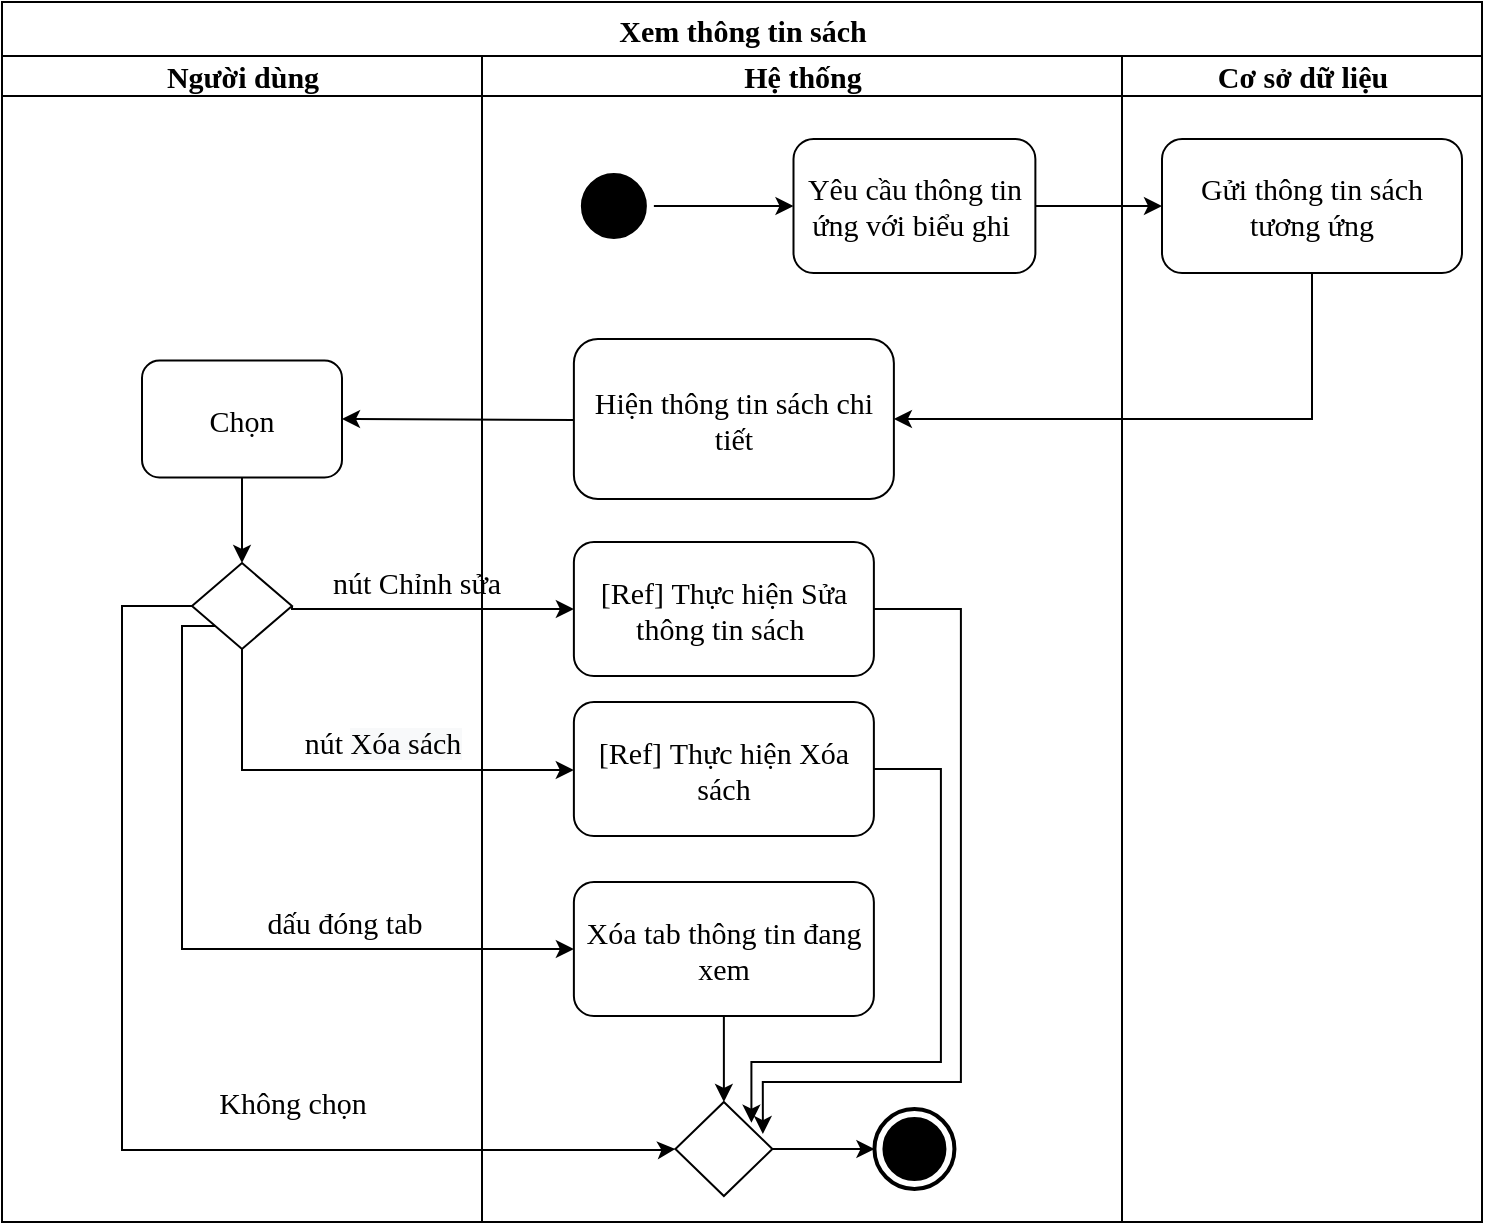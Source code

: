 <mxfile version="13.3.0" type="device"><diagram id="8VUYHRGgps18awLq4q4d" name="Page-1"><mxGraphModel dx="1202" dy="681" grid="1" gridSize="10" guides="1" tooltips="1" connect="1" arrows="1" fold="1" page="1" pageScale="1" pageWidth="827" pageHeight="1169" math="0" shadow="0"><root><mxCell id="0"/><mxCell id="1" parent="0"/><mxCell id="bD_iZolfdFwd9rmxjZnh-7" value="&lt;span style=&quot;line-height: 107% ; font-size: 15px&quot;&gt;&lt;font style=&quot;font-size: 15px&quot;&gt;Xem thông tin sách&lt;/font&gt;&lt;/span&gt;" style="swimlane;html=1;childLayout=stackLayout;resizeParent=1;resizeParentMax=0;startSize=27;rounded=0;glass=0;fontSize=15;fontFamily=Times New Roman;" parent="1" vertex="1"><mxGeometry x="40" y="40" width="740" height="610" as="geometry"/></mxCell><mxCell id="bD_iZolfdFwd9rmxjZnh-8" value="Người dùng" style="swimlane;html=1;startSize=20;fontSize=15;fontFamily=Times New Roman;" parent="bD_iZolfdFwd9rmxjZnh-7" vertex="1"><mxGeometry y="27" width="240" height="583" as="geometry"><mxRectangle y="20" width="30" height="460" as="alternateBounds"/></mxGeometry></mxCell><mxCell id="bD_iZolfdFwd9rmxjZnh-56" style="edgeStyle=orthogonalEdgeStyle;rounded=0;orthogonalLoop=1;jettySize=auto;html=1;endArrow=classic;endFill=1;fontFamily=Times New Roman;fontSize=15;entryX=0.5;entryY=0;entryDx=0;entryDy=0;" parent="bD_iZolfdFwd9rmxjZnh-8" source="bD_iZolfdFwd9rmxjZnh-52" target="bD_iZolfdFwd9rmxjZnh-53" edge="1"><mxGeometry relative="1" as="geometry"><Array as="points"/><mxPoint x="120" y="263" as="targetPoint"/></mxGeometry></mxCell><mxCell id="bD_iZolfdFwd9rmxjZnh-52" value="&lt;span style=&quot;font-size: 15px ; line-height: 107% ; font-family: &amp;quot;times new roman&amp;quot; , serif&quot;&gt;Chọn&lt;/span&gt;" style="shape=rect;html=1;rounded=1;whiteSpace=wrap;align=center;glass=0;strokeColor=#000000;fontFamily=Times New Roman;fontSize=15;" parent="bD_iZolfdFwd9rmxjZnh-8" vertex="1"><mxGeometry x="70" y="152.25" width="100" height="58.5" as="geometry"/></mxCell><mxCell id="bD_iZolfdFwd9rmxjZnh-53" value="" style="shape=rhombus;html=1;verticalLabelPosition=bottom;verticalAlignment=top;rounded=0;glass=0;strokeColor=#000000;fontFamily=Times New Roman;fontSize=15;" parent="bD_iZolfdFwd9rmxjZnh-8" vertex="1"><mxGeometry x="95" y="253.5" width="50" height="43" as="geometry"/></mxCell><mxCell id="bD_iZolfdFwd9rmxjZnh-31" style="edgeStyle=orthogonalEdgeStyle;rounded=0;orthogonalLoop=1;jettySize=auto;html=1;entryX=0;entryY=0.5;entryDx=0;entryDy=0;fontFamily=Times New Roman;fontSize=15;" parent="bD_iZolfdFwd9rmxjZnh-7" source="bD_iZolfdFwd9rmxjZnh-26" target="bD_iZolfdFwd9rmxjZnh-28" edge="1"><mxGeometry relative="1" as="geometry"/></mxCell><mxCell id="bD_iZolfdFwd9rmxjZnh-39" style="edgeStyle=orthogonalEdgeStyle;rounded=0;orthogonalLoop=1;jettySize=auto;html=1;endArrow=classic;endFill=1;fontFamily=Times New Roman;fontSize=15;entryX=1;entryY=0.5;entryDx=0;entryDy=0;exitX=0.5;exitY=1;exitDx=0;exitDy=0;" parent="bD_iZolfdFwd9rmxjZnh-7" source="bD_iZolfdFwd9rmxjZnh-28" target="bD_iZolfdFwd9rmxjZnh-40" edge="1"><mxGeometry relative="1" as="geometry"><mxPoint x="621.94" y="208.5" as="sourcePoint"/><mxPoint x="411.94" y="208.5" as="targetPoint"/><Array as="points"/></mxGeometry></mxCell><mxCell id="bD_iZolfdFwd9rmxjZnh-55" value="" style="edgeStyle=orthogonalEdgeStyle;rounded=0;orthogonalLoop=1;jettySize=auto;html=1;endArrow=classic;endFill=1;fontFamily=Times New Roman;fontSize=15;entryX=1;entryY=0.5;entryDx=0;entryDy=0;" parent="bD_iZolfdFwd9rmxjZnh-7" target="bD_iZolfdFwd9rmxjZnh-52" edge="1"><mxGeometry relative="1" as="geometry"><mxPoint x="286" y="209" as="sourcePoint"/><Array as="points"><mxPoint x="286" y="209"/><mxPoint x="233" y="209"/></Array></mxGeometry></mxCell><mxCell id="bD_iZolfdFwd9rmxjZnh-65" value="" style="edgeStyle=orthogonalEdgeStyle;rounded=0;orthogonalLoop=1;jettySize=auto;html=1;endArrow=classic;endFill=1;fontFamily=Times New Roman;fontSize=15;exitX=0;exitY=0.5;exitDx=0;exitDy=0;entryX=0;entryY=0.5;entryDx=0;entryDy=0;" parent="bD_iZolfdFwd9rmxjZnh-7" source="bD_iZolfdFwd9rmxjZnh-53" target="bD_iZolfdFwd9rmxjZnh-73" edge="1"><mxGeometry relative="1" as="geometry"><mxPoint x="280" y="599" as="targetPoint"/><Array as="points"><mxPoint x="60" y="302"/><mxPoint x="60" y="574"/><mxPoint x="330" y="574"/></Array></mxGeometry></mxCell><mxCell id="bD_iZolfdFwd9rmxjZnh-68" value="Không chọn" style="edgeLabel;html=1;align=center;verticalAlign=middle;resizable=0;points=[];fontSize=15;fontFamily=Times New Roman;" parent="bD_iZolfdFwd9rmxjZnh-65" vertex="1" connectable="0"><mxGeometry x="-0.488" y="-2" relative="1" as="geometry"><mxPoint x="87" y="133.0" as="offset"/></mxGeometry></mxCell><mxCell id="Sm9PizGGqzjzxlOOpYDw-6" value="" style="edgeStyle=orthogonalEdgeStyle;rounded=0;orthogonalLoop=1;jettySize=auto;html=1;entryX=0;entryY=0.5;entryDx=0;entryDy=0;exitX=1;exitY=0.5;exitDx=0;exitDy=0;fontSize=15;" parent="bD_iZolfdFwd9rmxjZnh-7" source="bD_iZolfdFwd9rmxjZnh-53" target="Sm9PizGGqzjzxlOOpYDw-9" edge="1"><mxGeometry relative="1" as="geometry"><mxPoint x="120" y="540" as="targetPoint"/><Array as="points"><mxPoint x="145" y="304"/></Array></mxGeometry></mxCell><mxCell id="Sm9PizGGqzjzxlOOpYDw-8" value="&lt;span style=&quot;font-size: 15px; line-height: 107%; font-family: &amp;quot;times new roman&amp;quot;, serif;&quot;&gt;nút Chỉnh sửa&lt;/span&gt;" style="edgeLabel;html=1;align=center;verticalAlign=middle;resizable=0;points=[];fontSize=15;" parent="Sm9PizGGqzjzxlOOpYDw-6" vertex="1" connectable="0"><mxGeometry x="0.709" y="-1" relative="1" as="geometry"><mxPoint x="-58.62" y="-14.49" as="offset"/></mxGeometry></mxCell><mxCell id="Sm9PizGGqzjzxlOOpYDw-11" value="" style="edgeStyle=orthogonalEdgeStyle;rounded=0;orthogonalLoop=1;jettySize=auto;html=1;exitX=0.5;exitY=1;exitDx=0;exitDy=0;fontSize=15;entryX=0;entryY=0.5;entryDx=0;entryDy=0;entryPerimeter=0;" parent="bD_iZolfdFwd9rmxjZnh-7" source="bD_iZolfdFwd9rmxjZnh-53" target="Sm9PizGGqzjzxlOOpYDw-12" edge="1"><mxGeometry relative="1" as="geometry"><mxPoint x="270" y="410" as="targetPoint"/><Array as="points"><mxPoint x="120" y="384"/><mxPoint x="286" y="384"/></Array></mxGeometry></mxCell><mxCell id="Sm9PizGGqzjzxlOOpYDw-14" value="&lt;span style=&quot;font-family: &amp;quot;times new roman&amp;quot;, serif; font-size: 15px;&quot;&gt;nút&amp;nbsp;&lt;/span&gt;&lt;span style=&quot;font-family: &amp;quot;times new roman&amp;quot;, serif; font-size: 15px; background-color: rgb(248, 249, 250);&quot;&gt;Xóa sách&lt;/span&gt;" style="edgeLabel;html=1;align=center;verticalAlign=middle;resizable=0;points=[];fontSize=15;" parent="Sm9PizGGqzjzxlOOpYDw-11" vertex="1" connectable="0"><mxGeometry x="0.564" relative="1" as="geometry"><mxPoint x="-47" y="-14" as="offset"/></mxGeometry></mxCell><mxCell id="Sm9PizGGqzjzxlOOpYDw-19" value="" style="edgeStyle=orthogonalEdgeStyle;rounded=0;orthogonalLoop=1;jettySize=auto;html=1;entryX=0;entryY=0.5;entryDx=0;entryDy=0;fontSize=15;exitX=0.232;exitY=0.733;exitDx=0;exitDy=0;exitPerimeter=0;" parent="bD_iZolfdFwd9rmxjZnh-7" source="bD_iZolfdFwd9rmxjZnh-53" target="Sm9PizGGqzjzxlOOpYDw-15" edge="1"><mxGeometry relative="1" as="geometry"><mxPoint x="100" y="330" as="sourcePoint"/><mxPoint x="280" y="704" as="targetPoint"/><Array as="points"><mxPoint x="90" y="312"/><mxPoint x="90" y="474"/></Array></mxGeometry></mxCell><mxCell id="Sm9PizGGqzjzxlOOpYDw-20" value="&lt;span style=&quot;font-size: 15px; line-height: 107%; font-family: &amp;quot;times new roman&amp;quot;, serif;&quot;&gt;dấu đóng tab&lt;/span&gt;" style="edgeLabel;html=1;align=center;verticalAlign=middle;resizable=0;points=[];fontSize=15;" parent="Sm9PizGGqzjzxlOOpYDw-19" vertex="1" connectable="0"><mxGeometry x="0.564" relative="1" as="geometry"><mxPoint x="-33.9" y="-13.5" as="offset"/></mxGeometry></mxCell><mxCell id="bD_iZolfdFwd9rmxjZnh-9" value="Hệ thống" style="swimlane;html=1;startSize=20;fontSize=15;fontFamily=Times New Roman;" parent="bD_iZolfdFwd9rmxjZnh-7" vertex="1"><mxGeometry x="240" y="27" width="320" height="583" as="geometry"/></mxCell><mxCell id="bD_iZolfdFwd9rmxjZnh-13" value="" style="ellipse;html=1;shape=startState;fillColor=#000000;strokeColor=#000000;rounded=0;glass=0;fontFamily=Times New Roman;fontSize=15;" parent="bD_iZolfdFwd9rmxjZnh-9" vertex="1"><mxGeometry x="45.94" y="55" width="40" height="40" as="geometry"/></mxCell><mxCell id="bD_iZolfdFwd9rmxjZnh-40" value="&lt;font style=&quot;font-size: 15px&quot;&gt;Hiện&amp;nbsp;&lt;/font&gt;thông tin sách chi tiết" style="shape=rect;html=1;rounded=1;whiteSpace=wrap;align=center;glass=0;strokeColor=#000000;fontFamily=Times New Roman;fontSize=15;" parent="bD_iZolfdFwd9rmxjZnh-9" vertex="1"><mxGeometry x="45.94" y="141.5" width="160" height="80" as="geometry"/></mxCell><mxCell id="bD_iZolfdFwd9rmxjZnh-79" value="" style="edgeStyle=orthogonalEdgeStyle;rounded=0;orthogonalLoop=1;jettySize=auto;html=1;endArrow=classic;endFill=1;fontFamily=Times New Roman;fontSize=15;" parent="bD_iZolfdFwd9rmxjZnh-9" source="bD_iZolfdFwd9rmxjZnh-73" target="bD_iZolfdFwd9rmxjZnh-64" edge="1"><mxGeometry relative="1" as="geometry"/></mxCell><mxCell id="Sm9PizGGqzjzxlOOpYDw-25" value="" style="edgeStyle=orthogonalEdgeStyle;rounded=0;orthogonalLoop=1;jettySize=auto;html=1;entryX=0.784;entryY=0.22;entryDx=0;entryDy=0;entryPerimeter=0;exitX=1;exitY=0.5;exitDx=0;exitDy=0;fontSize=15;" parent="bD_iZolfdFwd9rmxjZnh-9" source="Sm9PizGGqzjzxlOOpYDw-12" target="bD_iZolfdFwd9rmxjZnh-73" edge="1"><mxGeometry relative="1" as="geometry"><mxPoint x="275.94" y="356.5" as="targetPoint"/><Array as="points"><mxPoint x="229.44" y="357"/><mxPoint x="229.44" y="503"/><mxPoint x="134.44" y="503"/></Array></mxGeometry></mxCell><mxCell id="Sm9PizGGqzjzxlOOpYDw-12" value="&lt;span style=&quot;font-family: &amp;#34;times new roman&amp;#34; , serif&quot;&gt;[Ref]&amp;nbsp;&lt;/span&gt;Thực hiện Xóa sách" style="shape=rect;html=1;rounded=1;whiteSpace=wrap;align=center;glass=0;strokeColor=#000000;fontFamily=Times New Roman;fontSize=15;" parent="bD_iZolfdFwd9rmxjZnh-9" vertex="1"><mxGeometry x="45.94" y="323" width="150" height="67" as="geometry"/></mxCell><mxCell id="Sm9PizGGqzjzxlOOpYDw-27" value="" style="edgeStyle=orthogonalEdgeStyle;rounded=0;orthogonalLoop=1;jettySize=auto;html=1;entryX=0.902;entryY=0.341;entryDx=0;entryDy=0;entryPerimeter=0;exitX=1;exitY=0.5;exitDx=0;exitDy=0;fontSize=15;" parent="bD_iZolfdFwd9rmxjZnh-9" source="Sm9PizGGqzjzxlOOpYDw-9" target="bD_iZolfdFwd9rmxjZnh-73" edge="1"><mxGeometry relative="1" as="geometry"><mxPoint x="275.94" y="276.5" as="targetPoint"/><Array as="points"><mxPoint x="239.44" y="277"/><mxPoint x="239.44" y="513"/><mxPoint x="140.44" y="513"/></Array></mxGeometry></mxCell><mxCell id="Sm9PizGGqzjzxlOOpYDw-9" value="&lt;span style=&quot;font-size: 15px ; line-height: 107% ; font-family: &amp;#34;times new roman&amp;#34; , serif&quot;&gt;[Ref]&amp;nbsp;Thực hiện&amp;nbsp;&lt;span style=&quot;line-height: 107% ; font-family: &amp;#34;times new roman&amp;#34; , serif ; font-size: 15px&quot;&gt;Sửa thông tin sách&lt;/span&gt;&amp;nbsp;&lt;/span&gt;" style="shape=rect;html=1;rounded=1;whiteSpace=wrap;align=center;glass=0;strokeColor=#000000;fontFamily=Times New Roman;fontSize=15;" parent="bD_iZolfdFwd9rmxjZnh-9" vertex="1"><mxGeometry x="45.94" y="243" width="150" height="67" as="geometry"/></mxCell><mxCell id="Sm9PizGGqzjzxlOOpYDw-15" value="&lt;font face=&quot;times new roman, serif&quot; style=&quot;font-size: 15px;&quot;&gt;Xóa tab thông tin đang xem&lt;/font&gt;" style="shape=rect;html=1;rounded=1;whiteSpace=wrap;align=center;glass=0;strokeColor=#000000;fontFamily=Times New Roman;fontSize=15;" parent="bD_iZolfdFwd9rmxjZnh-9" vertex="1"><mxGeometry x="45.94" y="413" width="150" height="67" as="geometry"/></mxCell><mxCell id="Sm9PizGGqzjzxlOOpYDw-21" style="edgeStyle=orthogonalEdgeStyle;rounded=0;orthogonalLoop=1;jettySize=auto;html=1;entryX=0.5;entryY=0;entryDx=0;entryDy=0;fontSize=15;" parent="bD_iZolfdFwd9rmxjZnh-9" source="Sm9PizGGqzjzxlOOpYDw-15" target="bD_iZolfdFwd9rmxjZnh-73" edge="1"><mxGeometry relative="1" as="geometry"><mxPoint x="121.44" y="543" as="targetPoint"/></mxGeometry></mxCell><mxCell id="bD_iZolfdFwd9rmxjZnh-73" value="" style="shape=rhombus;html=1;verticalLabelPosition=top;verticalAlignment=bottom;rounded=0;glass=0;strokeColor=#000000;fontFamily=Times New Roman;fontSize=15;" parent="bD_iZolfdFwd9rmxjZnh-9" vertex="1"><mxGeometry x="96.69" y="523" width="48.5" height="47" as="geometry"/></mxCell><mxCell id="bD_iZolfdFwd9rmxjZnh-26" value="Yêu cầu thông tin &lt;br&gt;ứng với biểu ghi&amp;nbsp;" style="shape=rect;html=1;rounded=1;whiteSpace=wrap;align=center;glass=0;strokeColor=#000000;fontFamily=Times New Roman;fontSize=15;" parent="bD_iZolfdFwd9rmxjZnh-9" vertex="1"><mxGeometry x="155.75" y="41.5" width="120.94" height="67" as="geometry"/></mxCell><mxCell id="kF6z5b7YRkV78bvyL9Mn-2" style="edgeStyle=orthogonalEdgeStyle;rounded=0;orthogonalLoop=1;jettySize=auto;html=1;entryX=0;entryY=0.5;entryDx=0;entryDy=0;" parent="bD_iZolfdFwd9rmxjZnh-9" source="bD_iZolfdFwd9rmxjZnh-13" target="bD_iZolfdFwd9rmxjZnh-26" edge="1"><mxGeometry relative="1" as="geometry"><mxPoint x="150" y="75" as="targetPoint"/></mxGeometry></mxCell><mxCell id="bD_iZolfdFwd9rmxjZnh-64" value="" style="html=1;shape=mxgraph.sysml.actFinal;strokeWidth=2;verticalLabelPosition=bottom;verticalAlignment=top;rounded=0;glass=0;fontFamily=Times New Roman;fontSize=15;" parent="bD_iZolfdFwd9rmxjZnh-9" vertex="1"><mxGeometry x="196.22" y="526.5" width="40" height="40" as="geometry"/></mxCell><mxCell id="bD_iZolfdFwd9rmxjZnh-10" value="Cơ sở dữ liệu" style="swimlane;html=1;startSize=20;fontSize=15;fontFamily=Times New Roman;" parent="bD_iZolfdFwd9rmxjZnh-7" vertex="1"><mxGeometry x="560" y="27" width="180" height="583" as="geometry"/></mxCell><mxCell id="bD_iZolfdFwd9rmxjZnh-28" value="Gửi thông tin sách tương ứng" style="shape=rect;html=1;rounded=1;whiteSpace=wrap;align=center;glass=0;strokeColor=#000000;fontFamily=Times New Roman;fontSize=15;" parent="bD_iZolfdFwd9rmxjZnh-10" vertex="1"><mxGeometry x="20" y="41.5" width="150" height="67" as="geometry"/></mxCell></root></mxGraphModel></diagram></mxfile>